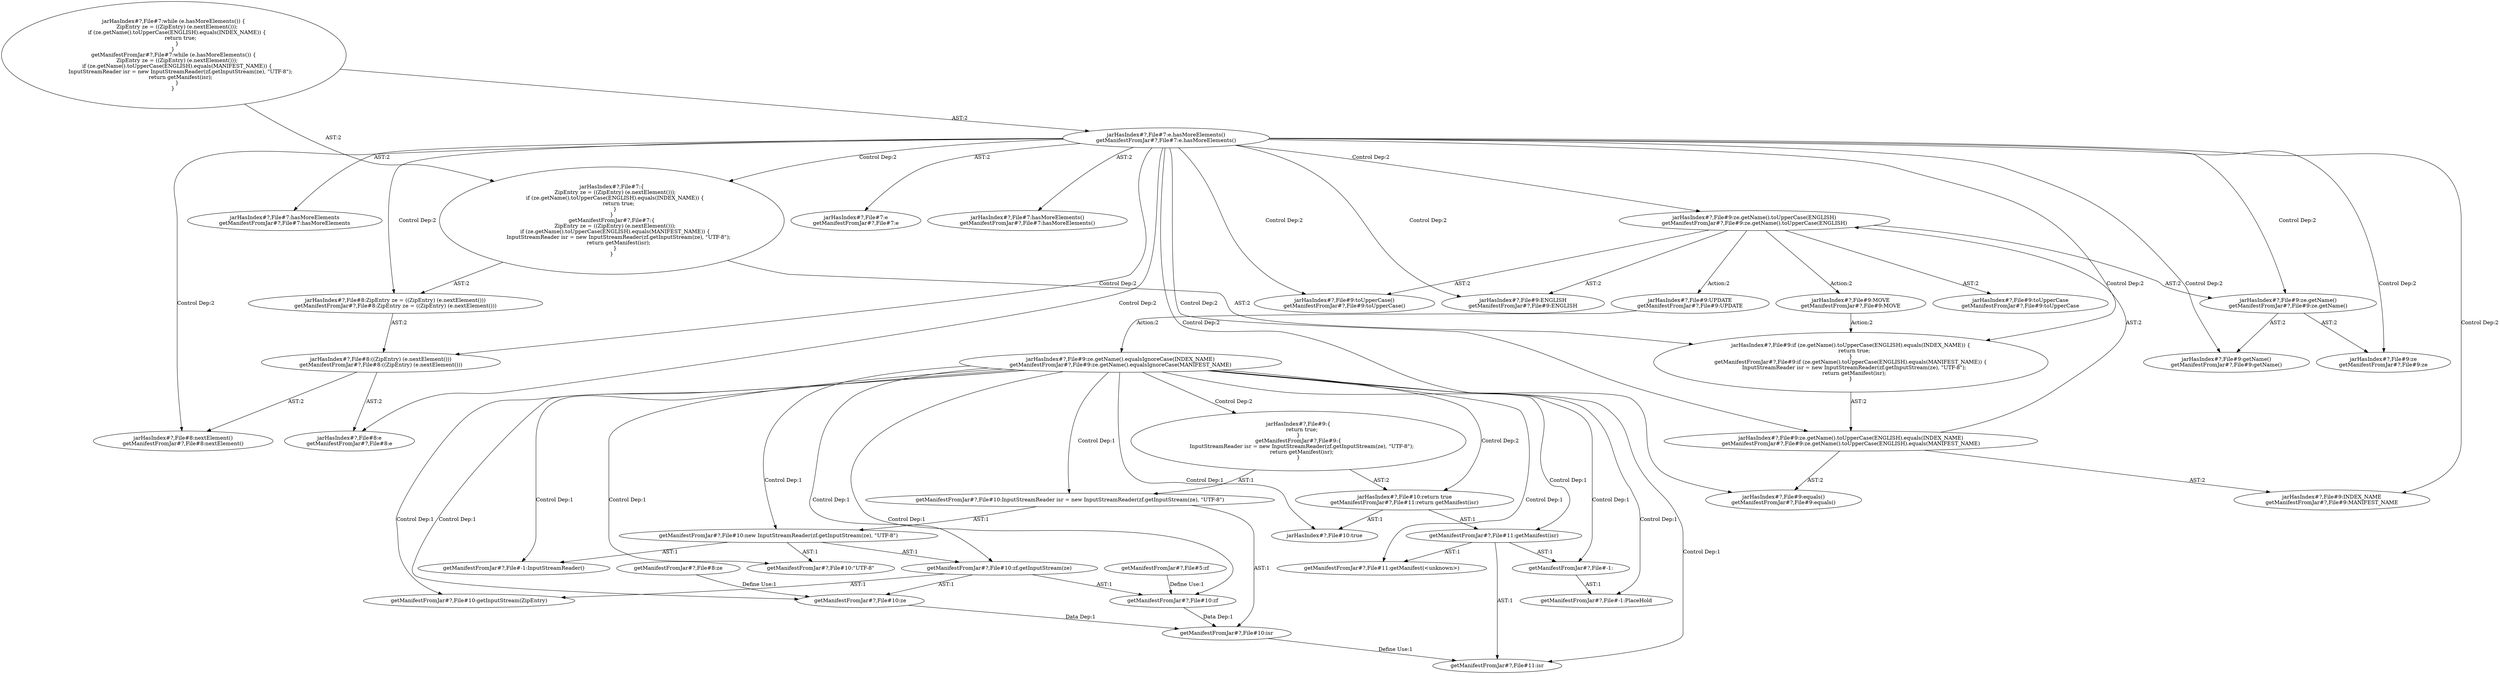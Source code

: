 digraph "Pattern" {
0 [label="jarHasIndex#?,File#9:UPDATE
getManifestFromJar#?,File#9:UPDATE" shape=ellipse]
1 [label="jarHasIndex#?,File#9:ze.getName().toUpperCase(ENGLISH)
getManifestFromJar#?,File#9:ze.getName().toUpperCase(ENGLISH)" shape=ellipse]
2 [label="jarHasIndex#?,File#7:e.hasMoreElements()
getManifestFromJar#?,File#7:e.hasMoreElements()" shape=ellipse]
3 [label="jarHasIndex#?,File#7:while (e.hasMoreElements()) \{
    ZipEntry ze = ((ZipEntry) (e.nextElement()));
    if (ze.getName().toUpperCase(ENGLISH).equals(INDEX_NAME)) \{
        return true;
    \}
\} 
getManifestFromJar#?,File#7:while (e.hasMoreElements()) \{
    ZipEntry ze = ((ZipEntry) (e.nextElement()));
    if (ze.getName().toUpperCase(ENGLISH).equals(MANIFEST_NAME)) \{
        InputStreamReader isr = new InputStreamReader(zf.getInputStream(ze), \"UTF-8\");
        return getManifest(isr);
    \}
\} " shape=ellipse]
4 [label="jarHasIndex#?,File#7:hasMoreElements
getManifestFromJar#?,File#7:hasMoreElements" shape=ellipse]
5 [label="jarHasIndex#?,File#7:e
getManifestFromJar#?,File#7:e" shape=ellipse]
6 [label="jarHasIndex#?,File#7:hasMoreElements()
getManifestFromJar#?,File#7:hasMoreElements()" shape=ellipse]
7 [label="jarHasIndex#?,File#7:\{
    ZipEntry ze = ((ZipEntry) (e.nextElement()));
    if (ze.getName().toUpperCase(ENGLISH).equals(INDEX_NAME)) \{
        return true;
    \}
\}
getManifestFromJar#?,File#7:\{
    ZipEntry ze = ((ZipEntry) (e.nextElement()));
    if (ze.getName().toUpperCase(ENGLISH).equals(MANIFEST_NAME)) \{
        InputStreamReader isr = new InputStreamReader(zf.getInputStream(ze), \"UTF-8\");
        return getManifest(isr);
    \}
\}" shape=ellipse]
8 [label="jarHasIndex#?,File#8:ZipEntry ze = ((ZipEntry) (e.nextElement()))
getManifestFromJar#?,File#8:ZipEntry ze = ((ZipEntry) (e.nextElement()))" shape=ellipse]
9 [label="jarHasIndex#?,File#8:((ZipEntry) (e.nextElement()))
getManifestFromJar#?,File#8:((ZipEntry) (e.nextElement()))" shape=ellipse]
10 [label="jarHasIndex#?,File#8:nextElement()
getManifestFromJar#?,File#8:nextElement()" shape=ellipse]
11 [label="jarHasIndex#?,File#8:e
getManifestFromJar#?,File#8:e" shape=ellipse]
12 [label="jarHasIndex#?,File#9:if (ze.getName().toUpperCase(ENGLISH).equals(INDEX_NAME)) \{
    return true;
\}
getManifestFromJar#?,File#9:if (ze.getName().toUpperCase(ENGLISH).equals(MANIFEST_NAME)) \{
    InputStreamReader isr = new InputStreamReader(zf.getInputStream(ze), \"UTF-8\");
    return getManifest(isr);
\}" shape=ellipse]
13 [label="jarHasIndex#?,File#9:ze.getName().toUpperCase(ENGLISH).equals(INDEX_NAME)
getManifestFromJar#?,File#9:ze.getName().toUpperCase(ENGLISH).equals(MANIFEST_NAME)" shape=ellipse]
14 [label="jarHasIndex#?,File#9:equals()
getManifestFromJar#?,File#9:equals()" shape=ellipse]
15 [label="jarHasIndex#?,File#9:toUpperCase()
getManifestFromJar#?,File#9:toUpperCase()" shape=ellipse]
16 [label="jarHasIndex#?,File#9:ze.getName()
getManifestFromJar#?,File#9:ze.getName()" shape=ellipse]
17 [label="jarHasIndex#?,File#9:getName()
getManifestFromJar#?,File#9:getName()" shape=ellipse]
18 [label="jarHasIndex#?,File#9:ze
getManifestFromJar#?,File#9:ze" shape=ellipse]
19 [label="jarHasIndex#?,File#9:ENGLISH
getManifestFromJar#?,File#9:ENGLISH" shape=ellipse]
20 [label="jarHasIndex#?,File#9:INDEX_NAME
getManifestFromJar#?,File#9:MANIFEST_NAME" shape=ellipse]
21 [label="jarHasIndex#?,File#9:toUpperCase
getManifestFromJar#?,File#9:toUpperCase" shape=ellipse]
22 [label="jarHasIndex#?,File#9:MOVE
getManifestFromJar#?,File#9:MOVE" shape=ellipse]
23 [label="jarHasIndex#?,File#9:ze.getName().equalsIgnoreCase(INDEX_NAME)
getManifestFromJar#?,File#9:ze.getName().equalsIgnoreCase(MANIFEST_NAME)" shape=ellipse]
24 [label="jarHasIndex#?,File#9:\{
    return true;
\}
getManifestFromJar#?,File#9:\{
    InputStreamReader isr = new InputStreamReader(zf.getInputStream(ze), \"UTF-8\");
    return getManifest(isr);
\}" shape=ellipse]
25 [label="jarHasIndex#?,File#10:return true
getManifestFromJar#?,File#11:return getManifest(isr)" shape=ellipse]
26 [label="jarHasIndex#?,File#10:true" shape=ellipse]
27 [label="getManifestFromJar#?,File#-1:PlaceHold" shape=ellipse]
28 [label="getManifestFromJar#?,File#5:zf" shape=ellipse]
29 [label="getManifestFromJar#?,File#11:getManifest(<unknown>)" shape=ellipse]
30 [label="getManifestFromJar#?,File#-1:" shape=ellipse]
31 [label="getManifestFromJar#?,File#-1:InputStreamReader()" shape=ellipse]
32 [label="getManifestFromJar#?,File#10:ze" shape=ellipse]
33 [label="getManifestFromJar#?,File#10:\"UTF-8\"" shape=ellipse]
34 [label="getManifestFromJar#?,File#8:ze" shape=ellipse]
35 [label="getManifestFromJar#?,File#10:zf.getInputStream(ze)" shape=ellipse]
36 [label="getManifestFromJar#?,File#11:isr" shape=ellipse]
37 [label="getManifestFromJar#?,File#10:zf" shape=ellipse]
38 [label="getManifestFromJar#?,File#11:getManifest(isr)" shape=ellipse]
39 [label="getManifestFromJar#?,File#10:isr" shape=ellipse]
40 [label="getManifestFromJar#?,File#10:new InputStreamReader(zf.getInputStream(ze), \"UTF-8\")" shape=ellipse]
41 [label="getManifestFromJar#?,File#10:getInputStream(ZipEntry)" shape=ellipse]
42 [label="getManifestFromJar#?,File#10:InputStreamReader isr = new InputStreamReader(zf.getInputStream(ze), \"UTF-8\")" shape=ellipse]
0 -> 23 [label="Action:2"];
1 -> 0 [label="Action:2"];
1 -> 21 [label="AST:2"];
1 -> 16 [label="AST:2"];
1 -> 15 [label="AST:2"];
1 -> 19 [label="AST:2"];
1 -> 22 [label="Action:2"];
2 -> 1 [label="Control Dep:2"];
2 -> 4 [label="AST:2"];
2 -> 5 [label="AST:2"];
2 -> 6 [label="AST:2"];
2 -> 7 [label="Control Dep:2"];
2 -> 8 [label="Control Dep:2"];
2 -> 9 [label="Control Dep:2"];
2 -> 10 [label="Control Dep:2"];
2 -> 11 [label="Control Dep:2"];
2 -> 12 [label="Control Dep:2"];
2 -> 13 [label="Control Dep:2"];
2 -> 14 [label="Control Dep:2"];
2 -> 15 [label="Control Dep:2"];
2 -> 16 [label="Control Dep:2"];
2 -> 17 [label="Control Dep:2"];
2 -> 18 [label="Control Dep:2"];
2 -> 19 [label="Control Dep:2"];
2 -> 20 [label="Control Dep:2"];
3 -> 2 [label="AST:2"];
3 -> 7 [label="AST:2"];
7 -> 8 [label="AST:2"];
7 -> 12 [label="AST:2"];
8 -> 9 [label="AST:2"];
9 -> 11 [label="AST:2"];
9 -> 10 [label="AST:2"];
12 -> 13 [label="AST:2"];
13 -> 1 [label="AST:2"];
13 -> 14 [label="AST:2"];
13 -> 20 [label="AST:2"];
16 -> 18 [label="AST:2"];
16 -> 17 [label="AST:2"];
22 -> 12 [label="Action:2"];
23 -> 24 [label="Control Dep:2"];
23 -> 25 [label="Control Dep:2"];
23 -> 26 [label="Control Dep:1"];
23 -> 27 [label="Control Dep:1"];
23 -> 29 [label="Control Dep:1"];
23 -> 30 [label="Control Dep:1"];
23 -> 31 [label="Control Dep:1"];
23 -> 32 [label="Control Dep:1"];
23 -> 33 [label="Control Dep:1"];
23 -> 35 [label="Control Dep:1"];
23 -> 36 [label="Control Dep:1"];
23 -> 37 [label="Control Dep:1"];
23 -> 38 [label="Control Dep:1"];
23 -> 40 [label="Control Dep:1"];
23 -> 41 [label="Control Dep:1"];
23 -> 42 [label="Control Dep:1"];
24 -> 25 [label="AST:2"];
24 -> 42 [label="AST:1"];
25 -> 26 [label="AST:1"];
25 -> 38 [label="AST:1"];
28 -> 37 [label="Define Use:1"];
30 -> 27 [label="AST:1"];
32 -> 39 [label="Data Dep:1"];
34 -> 32 [label="Define Use:1"];
35 -> 32 [label="AST:1"];
35 -> 37 [label="AST:1"];
35 -> 41 [label="AST:1"];
37 -> 39 [label="Data Dep:1"];
38 -> 29 [label="AST:1"];
38 -> 30 [label="AST:1"];
38 -> 36 [label="AST:1"];
39 -> 36 [label="Define Use:1"];
40 -> 31 [label="AST:1"];
40 -> 33 [label="AST:1"];
40 -> 35 [label="AST:1"];
42 -> 39 [label="AST:1"];
42 -> 40 [label="AST:1"];
}
